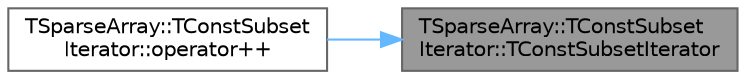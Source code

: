 digraph "TSparseArray::TConstSubsetIterator::TConstSubsetIterator"
{
 // INTERACTIVE_SVG=YES
 // LATEX_PDF_SIZE
  bgcolor="transparent";
  edge [fontname=Helvetica,fontsize=10,labelfontname=Helvetica,labelfontsize=10];
  node [fontname=Helvetica,fontsize=10,shape=box,height=0.2,width=0.4];
  rankdir="RL";
  Node1 [id="Node000001",label="TSparseArray::TConstSubset\lIterator::TConstSubsetIterator",height=0.2,width=0.4,color="gray40", fillcolor="grey60", style="filled", fontcolor="black",tooltip=" "];
  Node1 -> Node2 [id="edge1_Node000001_Node000002",dir="back",color="steelblue1",style="solid",tooltip=" "];
  Node2 [id="Node000002",label="TSparseArray::TConstSubset\lIterator::operator++",height=0.2,width=0.4,color="grey40", fillcolor="white", style="filled",URL="$d4/db7/classTSparseArray_1_1TConstSubsetIterator.html#a9d607ed1556c61b95a364859425c9302",tooltip=" "];
}
